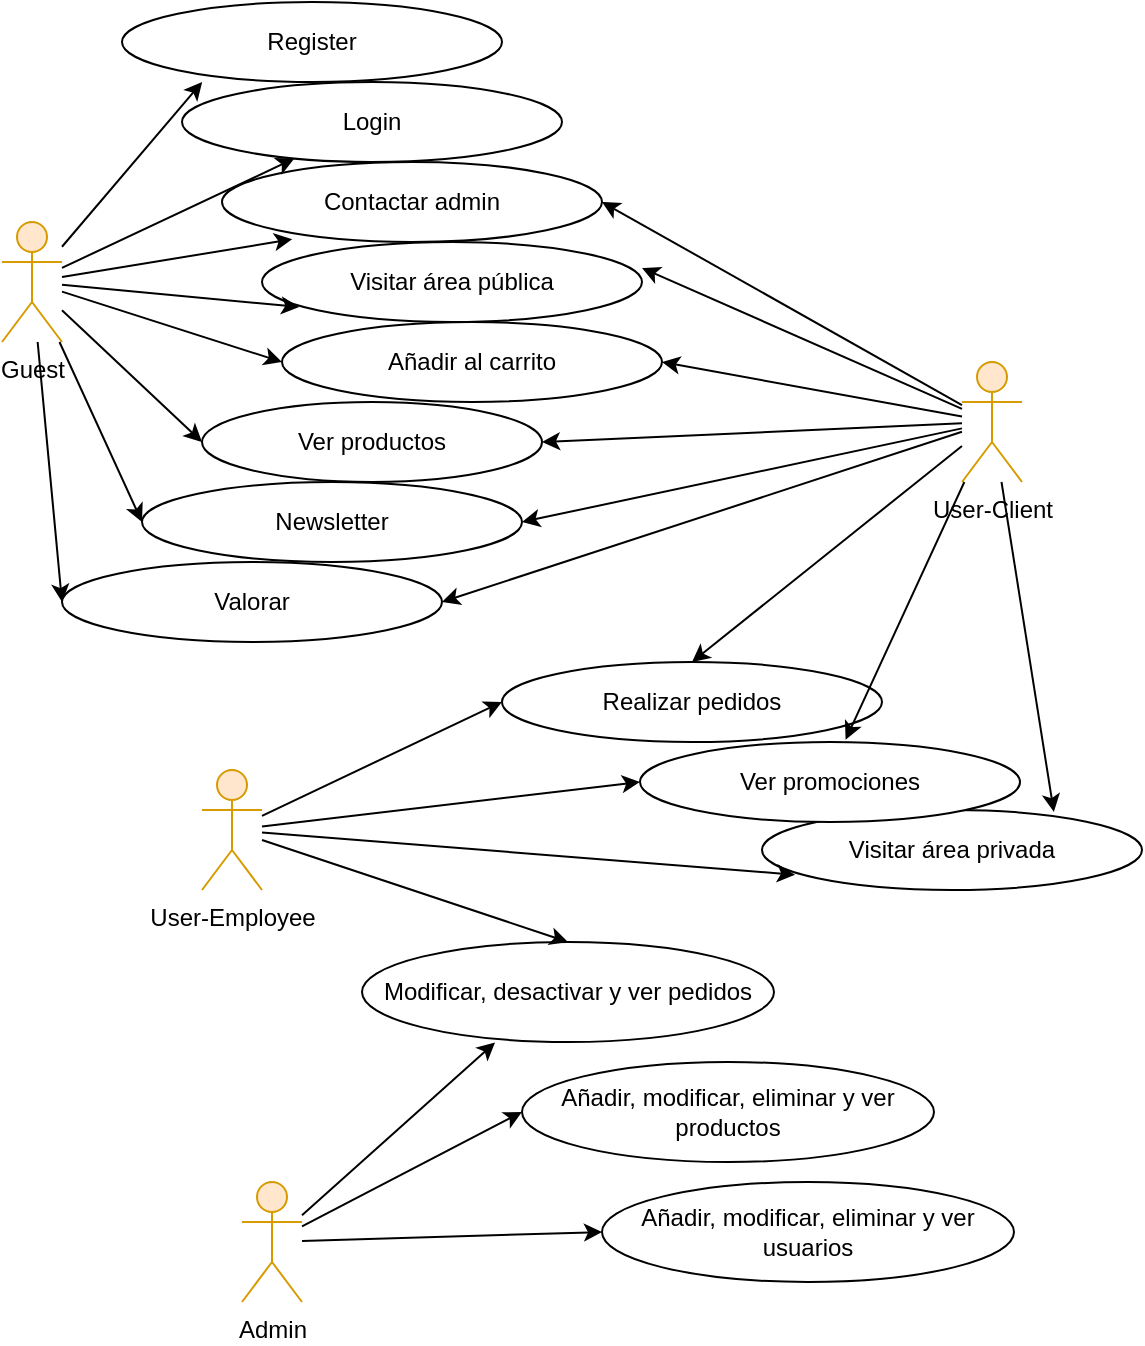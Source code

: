 <mxfile version="24.4.0" type="device">
  <diagram name="Página-1" id="3Wb-UexeQrzzh92BTAoo">
    <mxGraphModel dx="2189" dy="793" grid="1" gridSize="10" guides="1" tooltips="1" connect="1" arrows="1" fold="1" page="1" pageScale="1" pageWidth="827" pageHeight="1169" math="0" shadow="0">
      <root>
        <mxCell id="0" />
        <mxCell id="1" parent="0" />
        <mxCell id="co_KkxCk6RvIBu7AYui0-1" value="Guest&lt;div&gt;&lt;br&gt;&lt;/div&gt;" style="shape=umlActor;verticalLabelPosition=bottom;verticalAlign=top;html=1;outlineConnect=0;fillColor=#ffe6cc;strokeColor=#d79b00;" parent="1" vertex="1">
          <mxGeometry y="250" width="30" height="60" as="geometry" />
        </mxCell>
        <mxCell id="co_KkxCk6RvIBu7AYui0-3" value="Contactar admin" style="ellipse;whiteSpace=wrap;html=1;" parent="1" vertex="1">
          <mxGeometry x="110" y="220" width="190" height="40" as="geometry" />
        </mxCell>
        <mxCell id="co_KkxCk6RvIBu7AYui0-4" value="&lt;div&gt;Admin&lt;/div&gt;" style="shape=umlActor;verticalLabelPosition=bottom;verticalAlign=top;html=1;outlineConnect=0;fillColor=#ffe6cc;strokeColor=#d79b00;" parent="1" vertex="1">
          <mxGeometry x="120" y="730" width="30" height="60" as="geometry" />
        </mxCell>
        <mxCell id="co_KkxCk6RvIBu7AYui0-5" value="&lt;div&gt;User-Client&lt;/div&gt;" style="shape=umlActor;verticalLabelPosition=bottom;verticalAlign=top;html=1;outlineConnect=0;fillColor=#ffe6cc;strokeColor=#d79b00;" parent="1" vertex="1">
          <mxGeometry x="480" y="320" width="30" height="60" as="geometry" />
        </mxCell>
        <mxCell id="co_KkxCk6RvIBu7AYui0-6" value="&lt;div&gt;User-Employee&lt;/div&gt;" style="shape=umlActor;verticalLabelPosition=bottom;verticalAlign=top;html=1;outlineConnect=0;fillColor=#ffe6cc;strokeColor=#d79b00;" parent="1" vertex="1">
          <mxGeometry x="100" y="524" width="30" height="60" as="geometry" />
        </mxCell>
        <mxCell id="co_KkxCk6RvIBu7AYui0-17" value="Visitar área pública" style="ellipse;whiteSpace=wrap;html=1;" parent="1" vertex="1">
          <mxGeometry x="130" y="260" width="190" height="40" as="geometry" />
        </mxCell>
        <mxCell id="co_KkxCk6RvIBu7AYui0-18" value="Login" style="ellipse;whiteSpace=wrap;html=1;" parent="1" vertex="1">
          <mxGeometry x="90" y="180" width="190" height="40" as="geometry" />
        </mxCell>
        <mxCell id="co_KkxCk6RvIBu7AYui0-19" value="Register" style="ellipse;whiteSpace=wrap;html=1;" parent="1" vertex="1">
          <mxGeometry x="60" y="140" width="190" height="40" as="geometry" />
        </mxCell>
        <mxCell id="co_KkxCk6RvIBu7AYui0-20" value="Añadir al carrito" style="ellipse;whiteSpace=wrap;html=1;" parent="1" vertex="1">
          <mxGeometry x="140" y="300" width="190" height="40" as="geometry" />
        </mxCell>
        <mxCell id="co_KkxCk6RvIBu7AYui0-21" value="Ver productos" style="ellipse;whiteSpace=wrap;html=1;" parent="1" vertex="1">
          <mxGeometry x="100" y="340" width="170" height="40" as="geometry" />
        </mxCell>
        <mxCell id="co_KkxCk6RvIBu7AYui0-22" value="Valorar" style="ellipse;whiteSpace=wrap;html=1;" parent="1" vertex="1">
          <mxGeometry x="30" y="420" width="190" height="40" as="geometry" />
        </mxCell>
        <mxCell id="co_KkxCk6RvIBu7AYui0-30" value="" style="endArrow=classic;html=1;rounded=0;entryX=0.185;entryY=0.965;entryDx=0;entryDy=0;entryPerimeter=0;" parent="1" source="co_KkxCk6RvIBu7AYui0-1" target="co_KkxCk6RvIBu7AYui0-3" edge="1">
          <mxGeometry width="50" height="50" relative="1" as="geometry">
            <mxPoint x="20" y="220" as="sourcePoint" />
            <mxPoint x="50" y="190" as="targetPoint" />
          </mxGeometry>
        </mxCell>
        <mxCell id="co_KkxCk6RvIBu7AYui0-31" value="" style="endArrow=classic;html=1;rounded=0;entryX=0.098;entryY=0.813;entryDx=0;entryDy=0;entryPerimeter=0;" parent="1" source="co_KkxCk6RvIBu7AYui0-1" target="co_KkxCk6RvIBu7AYui0-17" edge="1">
          <mxGeometry width="50" height="50" relative="1" as="geometry">
            <mxPoint x="50" y="260" as="sourcePoint" />
            <mxPoint x="100" y="210" as="targetPoint" />
          </mxGeometry>
        </mxCell>
        <mxCell id="co_KkxCk6RvIBu7AYui0-33" value="" style="endArrow=classic;html=1;rounded=0;entryX=0.211;entryY=1;entryDx=0;entryDy=0;entryPerimeter=0;" parent="1" source="co_KkxCk6RvIBu7AYui0-1" target="co_KkxCk6RvIBu7AYui0-19" edge="1">
          <mxGeometry width="50" height="50" relative="1" as="geometry">
            <mxPoint x="50" y="320" as="sourcePoint" />
            <mxPoint x="100" y="270" as="targetPoint" />
          </mxGeometry>
        </mxCell>
        <mxCell id="co_KkxCk6RvIBu7AYui0-34" value="" style="endArrow=classic;html=1;rounded=0;" parent="1" source="co_KkxCk6RvIBu7AYui0-1" target="co_KkxCk6RvIBu7AYui0-18" edge="1">
          <mxGeometry width="50" height="50" relative="1" as="geometry">
            <mxPoint x="60" y="280" as="sourcePoint" />
            <mxPoint x="110" y="230" as="targetPoint" />
          </mxGeometry>
        </mxCell>
        <mxCell id="co_KkxCk6RvIBu7AYui0-35" value="" style="endArrow=classic;html=1;rounded=0;entryX=0;entryY=0.5;entryDx=0;entryDy=0;" parent="1" source="co_KkxCk6RvIBu7AYui0-1" target="co_KkxCk6RvIBu7AYui0-20" edge="1">
          <mxGeometry width="50" height="50" relative="1" as="geometry">
            <mxPoint x="30" y="260" as="sourcePoint" />
            <mxPoint x="90" y="270" as="targetPoint" />
          </mxGeometry>
        </mxCell>
        <mxCell id="co_KkxCk6RvIBu7AYui0-36" value="" style="endArrow=classic;html=1;rounded=0;entryX=0;entryY=0.5;entryDx=0;entryDy=0;" parent="1" source="co_KkxCk6RvIBu7AYui0-1" target="co_KkxCk6RvIBu7AYui0-21" edge="1">
          <mxGeometry width="50" height="50" relative="1" as="geometry">
            <mxPoint x="30" y="260" as="sourcePoint" />
            <mxPoint x="190" y="270" as="targetPoint" />
          </mxGeometry>
        </mxCell>
        <mxCell id="co_KkxCk6RvIBu7AYui0-37" value="" style="endArrow=classic;html=1;rounded=0;entryX=0;entryY=0.5;entryDx=0;entryDy=0;" parent="1" source="co_KkxCk6RvIBu7AYui0-1" target="co_KkxCk6RvIBu7AYui0-22" edge="1">
          <mxGeometry width="50" height="50" relative="1" as="geometry">
            <mxPoint x="40" y="350" as="sourcePoint" />
            <mxPoint x="180" y="390" as="targetPoint" />
          </mxGeometry>
        </mxCell>
        <mxCell id="co_KkxCk6RvIBu7AYui0-40" value="" style="endArrow=classic;html=1;rounded=0;entryX=1;entryY=0.5;entryDx=0;entryDy=0;" parent="1" source="co_KkxCk6RvIBu7AYui0-5" target="co_KkxCk6RvIBu7AYui0-20" edge="1">
          <mxGeometry width="50" height="50" relative="1" as="geometry">
            <mxPoint x="380" y="320" as="sourcePoint" />
            <mxPoint x="430" y="270" as="targetPoint" />
          </mxGeometry>
        </mxCell>
        <mxCell id="co_KkxCk6RvIBu7AYui0-41" value="" style="endArrow=classic;html=1;rounded=0;entryX=1;entryY=0.5;entryDx=0;entryDy=0;" parent="1" source="co_KkxCk6RvIBu7AYui0-5" target="co_KkxCk6RvIBu7AYui0-21" edge="1">
          <mxGeometry width="50" height="50" relative="1" as="geometry">
            <mxPoint x="490" y="357" as="sourcePoint" />
            <mxPoint x="340" y="330" as="targetPoint" />
          </mxGeometry>
        </mxCell>
        <mxCell id="co_KkxCk6RvIBu7AYui0-42" value="" style="endArrow=classic;html=1;rounded=0;entryX=1;entryY=0.5;entryDx=0;entryDy=0;" parent="1" source="co_KkxCk6RvIBu7AYui0-5" target="co_KkxCk6RvIBu7AYui0-22" edge="1">
          <mxGeometry width="50" height="50" relative="1" as="geometry">
            <mxPoint x="500" y="367" as="sourcePoint" />
            <mxPoint x="350" y="340" as="targetPoint" />
          </mxGeometry>
        </mxCell>
        <mxCell id="co_KkxCk6RvIBu7AYui0-44" value="Visitar área privada" style="ellipse;whiteSpace=wrap;html=1;" parent="1" vertex="1">
          <mxGeometry x="380" y="544" width="190" height="40" as="geometry" />
        </mxCell>
        <mxCell id="co_KkxCk6RvIBu7AYui0-45" value="Realizar pedidos" style="ellipse;whiteSpace=wrap;html=1;" parent="1" vertex="1">
          <mxGeometry x="250" y="470" width="190" height="40" as="geometry" />
        </mxCell>
        <mxCell id="co_KkxCk6RvIBu7AYui0-46" value="Ver promociones" style="ellipse;whiteSpace=wrap;html=1;" parent="1" vertex="1">
          <mxGeometry x="319" y="510" width="190" height="40" as="geometry" />
        </mxCell>
        <mxCell id="co_KkxCk6RvIBu7AYui0-49" value="" style="endArrow=classic;html=1;rounded=0;entryX=0.5;entryY=0;entryDx=0;entryDy=0;" parent="1" source="co_KkxCk6RvIBu7AYui0-5" target="co_KkxCk6RvIBu7AYui0-45" edge="1">
          <mxGeometry width="50" height="50" relative="1" as="geometry">
            <mxPoint x="490" y="367" as="sourcePoint" />
            <mxPoint x="245" y="480" as="targetPoint" />
          </mxGeometry>
        </mxCell>
        <mxCell id="co_KkxCk6RvIBu7AYui0-50" value="" style="endArrow=classic;html=1;rounded=0;entryX=0.541;entryY=-0.029;entryDx=0;entryDy=0;entryPerimeter=0;" parent="1" source="co_KkxCk6RvIBu7AYui0-5" target="co_KkxCk6RvIBu7AYui0-46" edge="1">
          <mxGeometry width="50" height="50" relative="1" as="geometry">
            <mxPoint x="500" y="377" as="sourcePoint" />
            <mxPoint x="255" y="490" as="targetPoint" />
          </mxGeometry>
        </mxCell>
        <mxCell id="co_KkxCk6RvIBu7AYui0-51" value="" style="endArrow=classic;html=1;rounded=0;entryX=0.768;entryY=0.025;entryDx=0;entryDy=0;entryPerimeter=0;" parent="1" source="co_KkxCk6RvIBu7AYui0-5" target="co_KkxCk6RvIBu7AYui0-44" edge="1">
          <mxGeometry width="50" height="50" relative="1" as="geometry">
            <mxPoint x="510" y="387" as="sourcePoint" />
            <mxPoint x="265" y="500" as="targetPoint" />
          </mxGeometry>
        </mxCell>
        <mxCell id="co_KkxCk6RvIBu7AYui0-53" value="" style="endArrow=classic;html=1;rounded=0;entryX=0;entryY=0.5;entryDx=0;entryDy=0;" parent="1" source="co_KkxCk6RvIBu7AYui0-6" target="co_KkxCk6RvIBu7AYui0-45" edge="1">
          <mxGeometry width="50" height="50" relative="1" as="geometry">
            <mxPoint x="140" y="553" as="sourcePoint" />
            <mxPoint x="192" y="517" as="targetPoint" />
          </mxGeometry>
        </mxCell>
        <mxCell id="co_KkxCk6RvIBu7AYui0-54" value="" style="endArrow=classic;html=1;rounded=0;entryX=0;entryY=0.5;entryDx=0;entryDy=0;" parent="1" source="co_KkxCk6RvIBu7AYui0-6" target="co_KkxCk6RvIBu7AYui0-46" edge="1">
          <mxGeometry width="50" height="50" relative="1" as="geometry">
            <mxPoint x="150" y="563" as="sourcePoint" />
            <mxPoint x="202" y="527" as="targetPoint" />
          </mxGeometry>
        </mxCell>
        <mxCell id="co_KkxCk6RvIBu7AYui0-55" value="" style="endArrow=classic;html=1;rounded=0;entryX=0.087;entryY=0.808;entryDx=0;entryDy=0;entryPerimeter=0;" parent="1" source="co_KkxCk6RvIBu7AYui0-6" target="co_KkxCk6RvIBu7AYui0-44" edge="1">
          <mxGeometry width="50" height="50" relative="1" as="geometry">
            <mxPoint x="160" y="573" as="sourcePoint" />
            <mxPoint x="212" y="537" as="targetPoint" />
          </mxGeometry>
        </mxCell>
        <mxCell id="co_KkxCk6RvIBu7AYui0-56" value="Modificar, desactivar y ver pedidos" style="ellipse;whiteSpace=wrap;html=1;" parent="1" vertex="1">
          <mxGeometry x="180" y="610" width="206" height="50" as="geometry" />
        </mxCell>
        <mxCell id="co_KkxCk6RvIBu7AYui0-57" value="Añadir, modificar, eliminar y ver productos" style="ellipse;whiteSpace=wrap;html=1;" parent="1" vertex="1">
          <mxGeometry x="260" y="670" width="206" height="50" as="geometry" />
        </mxCell>
        <mxCell id="co_KkxCk6RvIBu7AYui0-59" value="Añadir, modificar, eliminar y ver usuarios" style="ellipse;whiteSpace=wrap;html=1;" parent="1" vertex="1">
          <mxGeometry x="300" y="730" width="206" height="50" as="geometry" />
        </mxCell>
        <mxCell id="co_KkxCk6RvIBu7AYui0-60" value="" style="endArrow=classic;html=1;rounded=0;entryX=0.5;entryY=0;entryDx=0;entryDy=0;" parent="1" source="co_KkxCk6RvIBu7AYui0-6" target="co_KkxCk6RvIBu7AYui0-56" edge="1">
          <mxGeometry width="50" height="50" relative="1" as="geometry">
            <mxPoint x="140" y="565" as="sourcePoint" />
            <mxPoint x="477" y="592" as="targetPoint" />
          </mxGeometry>
        </mxCell>
        <mxCell id="co_KkxCk6RvIBu7AYui0-61" value="" style="endArrow=classic;html=1;rounded=0;entryX=0;entryY=0.5;entryDx=0;entryDy=0;" parent="1" source="co_KkxCk6RvIBu7AYui0-4" target="co_KkxCk6RvIBu7AYui0-57" edge="1">
          <mxGeometry width="50" height="50" relative="1" as="geometry">
            <mxPoint x="140" y="569" as="sourcePoint" />
            <mxPoint x="293" y="620" as="targetPoint" />
          </mxGeometry>
        </mxCell>
        <mxCell id="co_KkxCk6RvIBu7AYui0-62" value="" style="endArrow=classic;html=1;rounded=0;entryX=0.323;entryY=1.004;entryDx=0;entryDy=0;entryPerimeter=0;" parent="1" source="co_KkxCk6RvIBu7AYui0-4" target="co_KkxCk6RvIBu7AYui0-56" edge="1">
          <mxGeometry width="50" height="50" relative="1" as="geometry">
            <mxPoint x="150" y="579" as="sourcePoint" />
            <mxPoint x="303" y="630" as="targetPoint" />
          </mxGeometry>
        </mxCell>
        <mxCell id="co_KkxCk6RvIBu7AYui0-63" value="" style="endArrow=classic;html=1;rounded=0;entryX=0;entryY=0.5;entryDx=0;entryDy=0;" parent="1" source="co_KkxCk6RvIBu7AYui0-4" target="co_KkxCk6RvIBu7AYui0-59" edge="1">
          <mxGeometry width="50" height="50" relative="1" as="geometry">
            <mxPoint x="160" y="589" as="sourcePoint" />
            <mxPoint x="313" y="640" as="targetPoint" />
          </mxGeometry>
        </mxCell>
        <mxCell id="da0gbS9oDroFJHa1wYZX-1" value="" style="endArrow=classic;html=1;rounded=0;entryX=1;entryY=0.5;entryDx=0;entryDy=0;" edge="1" parent="1" source="co_KkxCk6RvIBu7AYui0-5">
          <mxGeometry width="50" height="50" relative="1" as="geometry">
            <mxPoint x="470" y="300" as="sourcePoint" />
            <mxPoint x="320" y="273" as="targetPoint" />
          </mxGeometry>
        </mxCell>
        <mxCell id="da0gbS9oDroFJHa1wYZX-2" value="" style="endArrow=classic;html=1;rounded=0;entryX=1;entryY=0.5;entryDx=0;entryDy=0;" edge="1" parent="1" source="co_KkxCk6RvIBu7AYui0-5" target="co_KkxCk6RvIBu7AYui0-3">
          <mxGeometry width="50" height="50" relative="1" as="geometry">
            <mxPoint x="490" y="353" as="sourcePoint" />
            <mxPoint x="330" y="283" as="targetPoint" />
          </mxGeometry>
        </mxCell>
        <mxCell id="da0gbS9oDroFJHa1wYZX-3" value="Newsletter" style="ellipse;whiteSpace=wrap;html=1;" vertex="1" parent="1">
          <mxGeometry x="70" y="380" width="190" height="40" as="geometry" />
        </mxCell>
        <mxCell id="da0gbS9oDroFJHa1wYZX-4" value="" style="endArrow=classic;html=1;rounded=0;entryX=0;entryY=0.5;entryDx=0;entryDy=0;" edge="1" parent="1" source="co_KkxCk6RvIBu7AYui0-1" target="da0gbS9oDroFJHa1wYZX-3">
          <mxGeometry width="50" height="50" relative="1" as="geometry">
            <mxPoint x="28" y="320" as="sourcePoint" />
            <mxPoint x="40" y="450" as="targetPoint" />
          </mxGeometry>
        </mxCell>
        <mxCell id="da0gbS9oDroFJHa1wYZX-5" value="" style="endArrow=classic;html=1;rounded=0;entryX=1;entryY=0.5;entryDx=0;entryDy=0;" edge="1" parent="1" source="co_KkxCk6RvIBu7AYui0-5" target="da0gbS9oDroFJHa1wYZX-3">
          <mxGeometry width="50" height="50" relative="1" as="geometry">
            <mxPoint x="490" y="361" as="sourcePoint" />
            <mxPoint x="280" y="370" as="targetPoint" />
          </mxGeometry>
        </mxCell>
      </root>
    </mxGraphModel>
  </diagram>
</mxfile>
